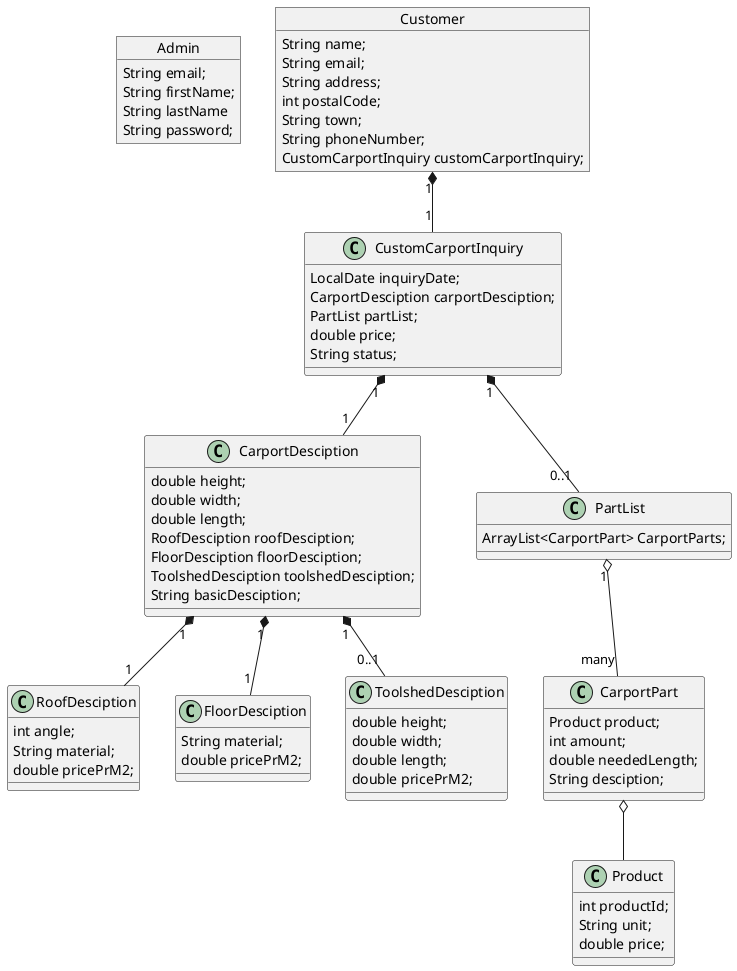 



@startuml Domain Model
  object Admin{
    String email;
    String firstName;
    String lastName
    String password;
  }

    object Customer{
    String name;
    String email;
    String address;
    int postalCode;
    String town;
    String phoneNumber;
    CustomCarportInquiry customCarportInquiry;
  }
  Customer "1" *-- "1" CustomCarportInquiry

  object CustomCarportInquiry{
    LocalDate inquiryDate;
    CarportDesciption carportDesciption;
    PartList partList;
    double price;
    String status;
  }
  CustomCarportInquiry "1" *-- "1" CarportDesciption
  CustomCarportInquiry "1" *-- "0..1" PartList

  object CarportDesciption{
    double height;
    double width;
    double length;
    RoofDesciption roofDesciption;
    FloorDesciption floorDesciption;
    ToolshedDesciption toolshedDesciption;
    String basicDesciption;
  }
  CarportDesciption "1" *-- "1" RoofDesciption
  CarportDesciption "1" *-- "1" FloorDesciption
  CarportDesciption "1" *-- "0..1" ToolshedDesciption

  object RoofDesciption{
    int angle;
    String material;
    double pricePrM2;
  }

  object FloorDesciption{
    String material;
    double pricePrM2;
  }

  object ToolshedDesciption{
    double height;
    double width;
    double length;
    double pricePrM2;
  }

  object PartList{
    ArrayList<CarportPart> CarportParts;
  }
  PartList "1" o-- "many" CarportPart

  object CarportPart{
    Product product;
    int amount;
    double neededLength;
    String desciption;
  }
  CarportPart o-- Product

  object Product{
    int productId;
    String unit;
    double price;
  }
@enduml

' Aggregation o-- (Is a) Is not responsible for the lifespan of the other class
' Composition *-- (Has a) Responsible for the lifespan of the other class
' Extention <|-- (Extends) 
' Number "n"